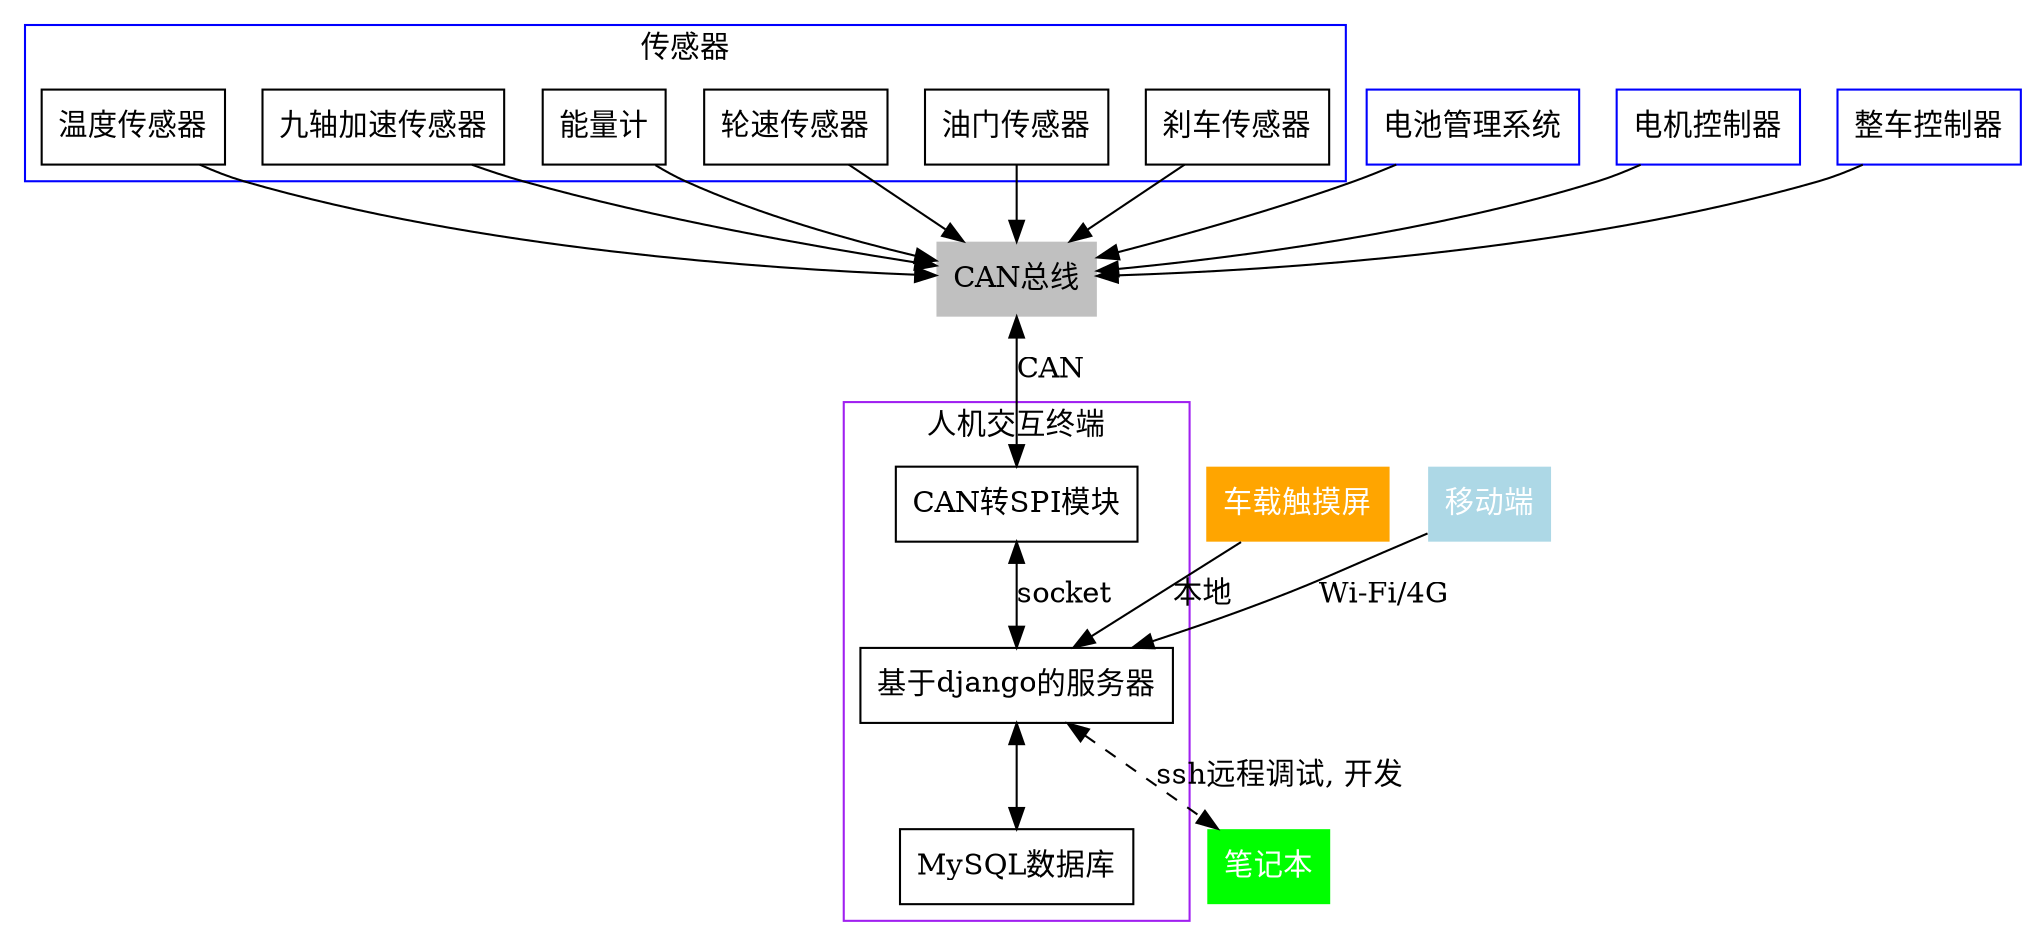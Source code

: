 digraph G {
rankdir=TD
node[shape=box]
subgraph cluster_sencer{
    temp[label="温度传感器"]
    g[label="九轴加速传感器"]
    energy[label="能量计"]
    speed[label="轮速传感器"]
    youmen[label="油门传感器"]
    shache[label="刹车传感器"]
    label="传感器"
    color=blue
}
bms[label="电池管理系统", color=blue]
mcu[label="电机控制器", color=blue]
vcu[label="整车控制器", color=blue]

can[label="CAN总线", style="filled", fillcolor=grey, shape=none]

subgraph cluster_rpi {
    can2spi[label="CAN转SPI模块"]
    system[label="基于django的服务器"]
    database[label="MySQL数据库"]
    can2spi -> system[label="socket", dir="both"]
    system ->database[dir="both"]
    color=purple
    label="人机交互终端"
}
screen[label="车载触摸屏", style="filled", fillcolor=orange, fontcolor=white, shape=none]
screen -> system[label="本地"]
mobile[label="移动端", style="filled", fillcolor=lightblue, fontcolor=white, shape=none]
mobile -> system[label="Wi-Fi/4G"]
remote[label="笔记本", style="filled", fillcolor=green, fontcolor=white, shape=none]
temp -> can
g -> can
energy -> can
speed -> can
youmen -> can
shache -> can
bms -> can
mcu -> can
vcu -> can
can -> can2spi[label="CAN", dir="both"]
system -> remote[label="ssh远程调试, 开发", dir="both", style="dashed"]
}
